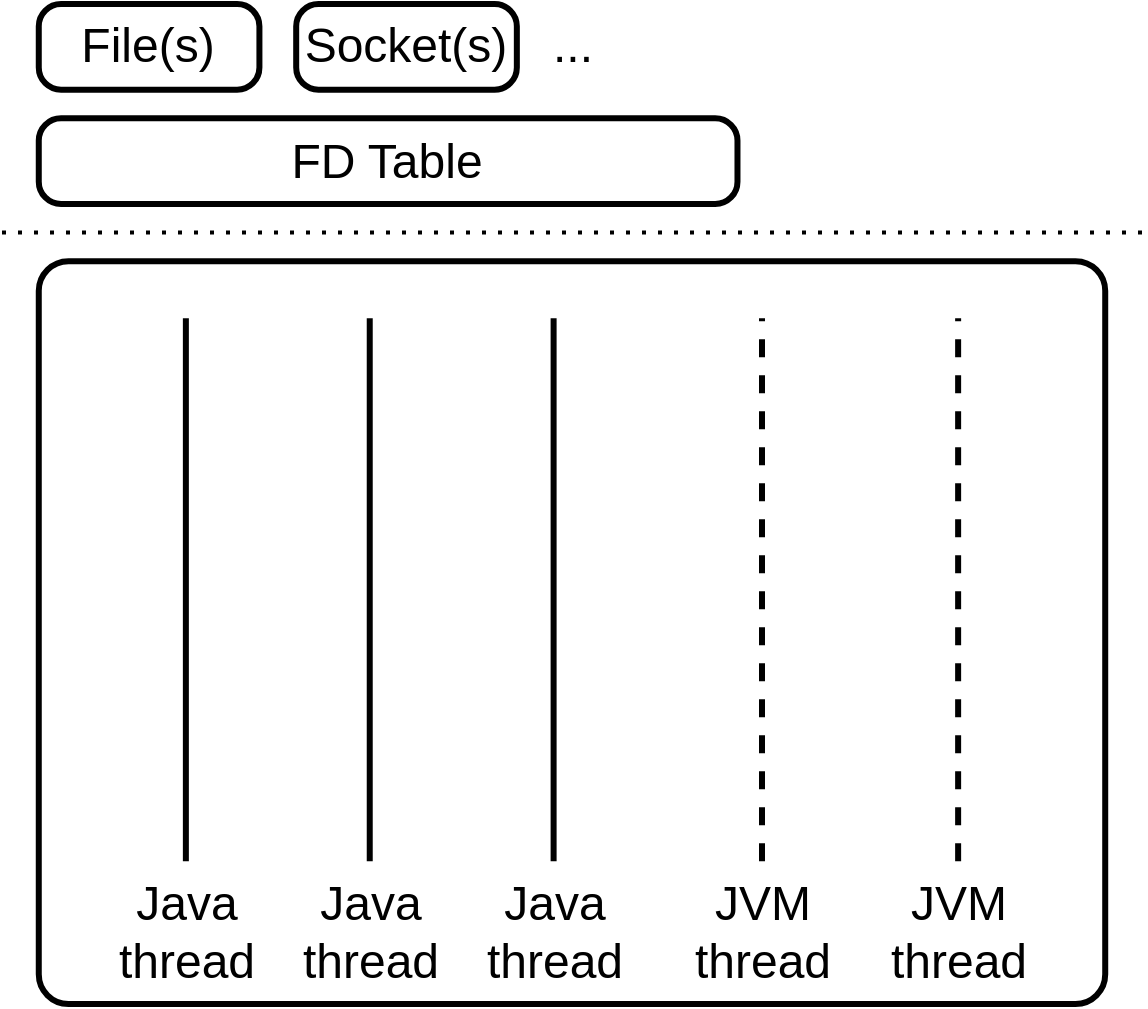 <mxfile version="13.9.2" type="device"><diagram id="X4Om60I-26kmRl01UFJ-" name="Page-1"><mxGraphModel dx="1102" dy="590" grid="1" gridSize="10" guides="1" tooltips="1" connect="1" arrows="1" fold="1" page="1" pageScale="1" pageWidth="850" pageHeight="1100" math="0" shadow="0"><root><mxCell id="0"/><mxCell id="1" parent="0"/><mxCell id="m3muoi0O8LokHzTjlBWY-35" value="" style="endArrow=none;dashed=1;html=1;dashPattern=1 3;strokeWidth=2;" parent="1" edge="1"><mxGeometry x="150" y="120" width="50" height="50" as="geometry"><mxPoint x="150" y="234.286" as="sourcePoint"/><mxPoint x="720" y="234.286" as="targetPoint"/></mxGeometry></mxCell><mxCell id="m3muoi0O8LokHzTjlBWY-1" value="" style="rounded=1;whiteSpace=wrap;html=1;arcSize=4;strokeWidth=3;" parent="1" vertex="1"><mxGeometry x="168.387" y="248.571" width="533.226" height="371.429" as="geometry"/></mxCell><mxCell id="m3muoi0O8LokHzTjlBWY-34" value="&lt;span style=&quot;font-size: 24px;&quot;&gt;FD Table&lt;/span&gt;" style="rounded=1;whiteSpace=wrap;html=1;arcSize=26;strokeWidth=3;fontSize=24;verticalAlign=middle;" parent="1" vertex="1"><mxGeometry x="168.387" y="177.143" width="349.355" height="42.857" as="geometry"/></mxCell><mxCell id="gd6KvuyhM7_yxdqeDYGW-2" value="&lt;span style=&quot;font-size: 24px;&quot;&gt;Socket(s)&lt;/span&gt;" style="rounded=1;whiteSpace=wrap;html=1;arcSize=26;strokeWidth=3;fontSize=24;verticalAlign=middle;" parent="1" vertex="1"><mxGeometry x="297.097" y="120" width="110.323" height="42.857" as="geometry"/></mxCell><mxCell id="gd6KvuyhM7_yxdqeDYGW-3" value="..." style="text;html=1;align=center;verticalAlign=middle;resizable=0;points=[];autosize=1;fontSize=24;" parent="1" vertex="1"><mxGeometry x="414.999" y="126.433" width="40" height="30" as="geometry"/></mxCell><mxCell id="m3muoi0O8LokHzTjlBWY-28" value="JVM&lt;br style=&quot;font-size: 24px;&quot;&gt;thread" style="endArrow=none;html=1;verticalAlign=top;strokeWidth=3;dashed=1;fontSize=24;" parent="1" edge="1"><mxGeometry width="50" height="50" as="geometry"><mxPoint x="530.002" y="548.571" as="sourcePoint"/><mxPoint x="530.002" y="277.143" as="targetPoint"/><mxPoint y="136" as="offset"/></mxGeometry></mxCell><mxCell id="m3muoi0O8LokHzTjlBWY-26" value="Java&lt;br style=&quot;font-size: 24px&quot;&gt;thread" style="endArrow=none;html=1;verticalAlign=top;strokeWidth=3;fontSize=24;" parent="1" edge="1"><mxGeometry x="150" y="120" width="50" height="50" as="geometry"><mxPoint x="425.806" y="548.571" as="sourcePoint"/><mxPoint x="425.806" y="277.143" as="targetPoint"/><mxPoint y="136" as="offset"/></mxGeometry></mxCell><mxCell id="m3muoi0O8LokHzTjlBWY-24" value="Java&lt;br style=&quot;font-size: 24px&quot;&gt;thread" style="endArrow=none;html=1;verticalAlign=top;strokeWidth=3;fontSize=24;" parent="1" edge="1"><mxGeometry x="150" y="120" width="50" height="50" as="geometry"><mxPoint x="241.935" y="548.571" as="sourcePoint"/><mxPoint x="241.935" y="277.143" as="targetPoint"/><mxPoint y="136" as="offset"/></mxGeometry></mxCell><mxCell id="m3muoi0O8LokHzTjlBWY-25" value="Java&lt;br style=&quot;font-size: 24px&quot;&gt;thread" style="endArrow=none;html=1;verticalAlign=top;strokeWidth=3;fontSize=24;" parent="1" edge="1"><mxGeometry x="150" y="120" width="50" height="50" as="geometry"><mxPoint x="333.871" y="548.571" as="sourcePoint"/><mxPoint x="333.871" y="277.143" as="targetPoint"/><mxPoint y="136" as="offset"/></mxGeometry></mxCell><mxCell id="m3muoi0O8LokHzTjlBWY-30" value="JVM&lt;br style=&quot;font-size: 24px;&quot;&gt;thread" style="endArrow=none;html=1;verticalAlign=top;strokeWidth=3;dashed=1;fontSize=24;" parent="1" edge="1"><mxGeometry x="150" y="120" width="50" height="50" as="geometry"><mxPoint x="628.065" y="548.571" as="sourcePoint"/><mxPoint x="628.065" y="277.143" as="targetPoint"/><mxPoint y="136" as="offset"/></mxGeometry></mxCell><mxCell id="j2an8rmeIkjeQkH-NuvU-4" value="&lt;span style=&quot;font-size: 24px&quot;&gt;File(s)&lt;/span&gt;" style="rounded=1;whiteSpace=wrap;html=1;arcSize=26;strokeWidth=3;fontSize=24;verticalAlign=middle;" vertex="1" parent="1"><mxGeometry x="168.387" y="120" width="110.323" height="42.857" as="geometry"/></mxCell></root></mxGraphModel></diagram></mxfile>